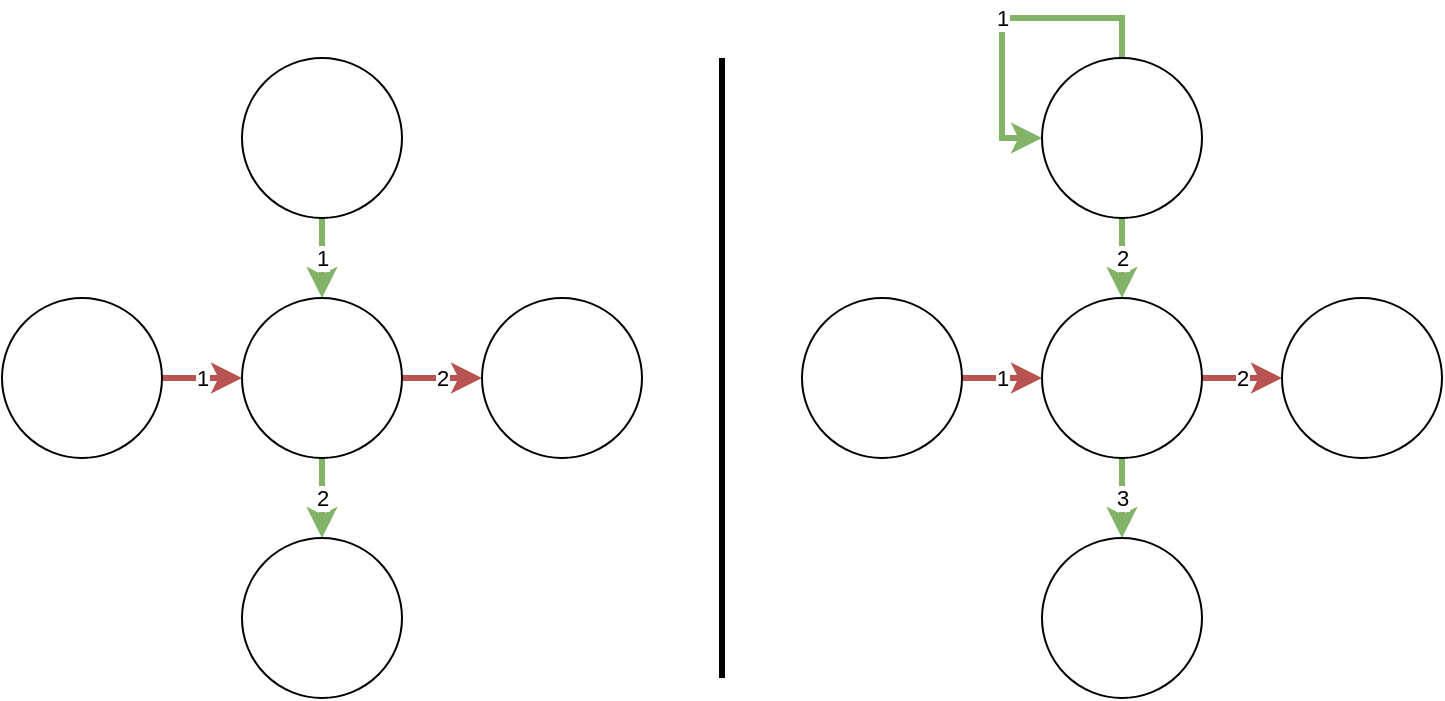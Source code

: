 <mxfile version="20.2.2" type="device"><diagram id="Dir_wESfrRgWZdPSFzpi" name="Page-1"><mxGraphModel dx="2062" dy="1131" grid="1" gridSize="10" guides="1" tooltips="1" connect="1" arrows="1" fold="1" page="1" pageScale="1" pageWidth="850" pageHeight="1100" math="0" shadow="0"><root><mxCell id="0"/><mxCell id="1" parent="0"/><mxCell id="BDgPsuykfdSIbPL4glLL-8" value="1" style="edgeStyle=orthogonalEdgeStyle;rounded=0;orthogonalLoop=1;jettySize=auto;html=1;strokeWidth=3;fillColor=#d5e8d4;strokeColor=#82b366;" edge="1" parent="1" source="BDgPsuykfdSIbPL4glLL-1" target="BDgPsuykfdSIbPL4glLL-2"><mxGeometry relative="1" as="geometry"/></mxCell><mxCell id="BDgPsuykfdSIbPL4glLL-1" value="" style="ellipse;whiteSpace=wrap;html=1;aspect=fixed;" vertex="1" parent="1"><mxGeometry x="160" y="40" width="80" height="80" as="geometry"/></mxCell><mxCell id="BDgPsuykfdSIbPL4glLL-7" value="2" style="edgeStyle=orthogonalEdgeStyle;rounded=0;orthogonalLoop=1;jettySize=auto;html=1;strokeWidth=3;fillColor=#f8cecc;strokeColor=#b85450;" edge="1" parent="1" source="BDgPsuykfdSIbPL4glLL-2" target="BDgPsuykfdSIbPL4glLL-5"><mxGeometry relative="1" as="geometry"/></mxCell><mxCell id="BDgPsuykfdSIbPL4glLL-9" value="2" style="edgeStyle=orthogonalEdgeStyle;rounded=0;orthogonalLoop=1;jettySize=auto;html=1;strokeWidth=3;fillColor=#d5e8d4;strokeColor=#82b366;" edge="1" parent="1" source="BDgPsuykfdSIbPL4glLL-2" target="BDgPsuykfdSIbPL4glLL-4"><mxGeometry relative="1" as="geometry"/></mxCell><mxCell id="BDgPsuykfdSIbPL4glLL-2" value="" style="ellipse;whiteSpace=wrap;html=1;aspect=fixed;" vertex="1" parent="1"><mxGeometry x="160" y="160" width="80" height="80" as="geometry"/></mxCell><mxCell id="BDgPsuykfdSIbPL4glLL-6" value="1" style="edgeStyle=orthogonalEdgeStyle;rounded=0;orthogonalLoop=1;jettySize=auto;html=1;strokeWidth=3;fillColor=#f8cecc;strokeColor=#b85450;" edge="1" parent="1" source="BDgPsuykfdSIbPL4glLL-3" target="BDgPsuykfdSIbPL4glLL-2"><mxGeometry relative="1" as="geometry"/></mxCell><mxCell id="BDgPsuykfdSIbPL4glLL-3" value="" style="ellipse;whiteSpace=wrap;html=1;aspect=fixed;" vertex="1" parent="1"><mxGeometry x="40" y="160" width="80" height="80" as="geometry"/></mxCell><mxCell id="BDgPsuykfdSIbPL4glLL-4" value="" style="ellipse;whiteSpace=wrap;html=1;aspect=fixed;" vertex="1" parent="1"><mxGeometry x="160" y="280" width="80" height="80" as="geometry"/></mxCell><mxCell id="BDgPsuykfdSIbPL4glLL-5" value="" style="ellipse;whiteSpace=wrap;html=1;aspect=fixed;" vertex="1" parent="1"><mxGeometry x="280" y="160" width="80" height="80" as="geometry"/></mxCell><mxCell id="BDgPsuykfdSIbPL4glLL-19" value="1" style="edgeStyle=orthogonalEdgeStyle;rounded=0;orthogonalLoop=1;jettySize=auto;html=1;entryX=0;entryY=0.5;entryDx=0;entryDy=0;strokeWidth=3;fillColor=#d5e8d4;strokeColor=#82b366;" edge="1" parent="1" source="BDgPsuykfdSIbPL4glLL-11" target="BDgPsuykfdSIbPL4glLL-11"><mxGeometry relative="1" as="geometry"><Array as="points"><mxPoint x="600" y="20"/><mxPoint x="540" y="20"/><mxPoint x="540" y="80"/></Array></mxGeometry></mxCell><mxCell id="BDgPsuykfdSIbPL4glLL-20" value="2" style="edgeStyle=orthogonalEdgeStyle;rounded=0;orthogonalLoop=1;jettySize=auto;html=1;strokeWidth=3;fillColor=#d5e8d4;strokeColor=#82b366;" edge="1" parent="1" source="BDgPsuykfdSIbPL4glLL-11" target="BDgPsuykfdSIbPL4glLL-14"><mxGeometry relative="1" as="geometry"/></mxCell><mxCell id="BDgPsuykfdSIbPL4glLL-11" value="" style="ellipse;whiteSpace=wrap;html=1;aspect=fixed;" vertex="1" parent="1"><mxGeometry x="560" y="40" width="80" height="80" as="geometry"/></mxCell><mxCell id="BDgPsuykfdSIbPL4glLL-12" value="2" style="edgeStyle=orthogonalEdgeStyle;rounded=0;orthogonalLoop=1;jettySize=auto;html=1;strokeWidth=3;fillColor=#f8cecc;strokeColor=#b85450;" edge="1" source="BDgPsuykfdSIbPL4glLL-14" target="BDgPsuykfdSIbPL4glLL-18" parent="1"><mxGeometry relative="1" as="geometry"/></mxCell><mxCell id="BDgPsuykfdSIbPL4glLL-13" value="3" style="edgeStyle=orthogonalEdgeStyle;rounded=0;orthogonalLoop=1;jettySize=auto;html=1;strokeWidth=3;fillColor=#d5e8d4;strokeColor=#82b366;" edge="1" source="BDgPsuykfdSIbPL4glLL-14" target="BDgPsuykfdSIbPL4glLL-17" parent="1"><mxGeometry relative="1" as="geometry"/></mxCell><mxCell id="BDgPsuykfdSIbPL4glLL-14" value="" style="ellipse;whiteSpace=wrap;html=1;aspect=fixed;" vertex="1" parent="1"><mxGeometry x="560" y="160" width="80" height="80" as="geometry"/></mxCell><mxCell id="BDgPsuykfdSIbPL4glLL-15" value="1" style="edgeStyle=orthogonalEdgeStyle;rounded=0;orthogonalLoop=1;jettySize=auto;html=1;strokeWidth=3;fillColor=#f8cecc;strokeColor=#b85450;" edge="1" source="BDgPsuykfdSIbPL4glLL-16" target="BDgPsuykfdSIbPL4glLL-14" parent="1"><mxGeometry relative="1" as="geometry"/></mxCell><mxCell id="BDgPsuykfdSIbPL4glLL-16" value="" style="ellipse;whiteSpace=wrap;html=1;aspect=fixed;" vertex="1" parent="1"><mxGeometry x="440" y="160" width="80" height="80" as="geometry"/></mxCell><mxCell id="BDgPsuykfdSIbPL4glLL-17" value="" style="ellipse;whiteSpace=wrap;html=1;aspect=fixed;" vertex="1" parent="1"><mxGeometry x="560" y="280" width="80" height="80" as="geometry"/></mxCell><mxCell id="BDgPsuykfdSIbPL4glLL-18" value="" style="ellipse;whiteSpace=wrap;html=1;aspect=fixed;" vertex="1" parent="1"><mxGeometry x="680" y="160" width="80" height="80" as="geometry"/></mxCell><mxCell id="BDgPsuykfdSIbPL4glLL-21" value="" style="endArrow=none;html=1;rounded=0;strokeWidth=3;" edge="1" parent="1"><mxGeometry width="50" height="50" relative="1" as="geometry"><mxPoint x="400" y="350" as="sourcePoint"/><mxPoint x="400" y="40" as="targetPoint"/></mxGeometry></mxCell></root></mxGraphModel></diagram></mxfile>